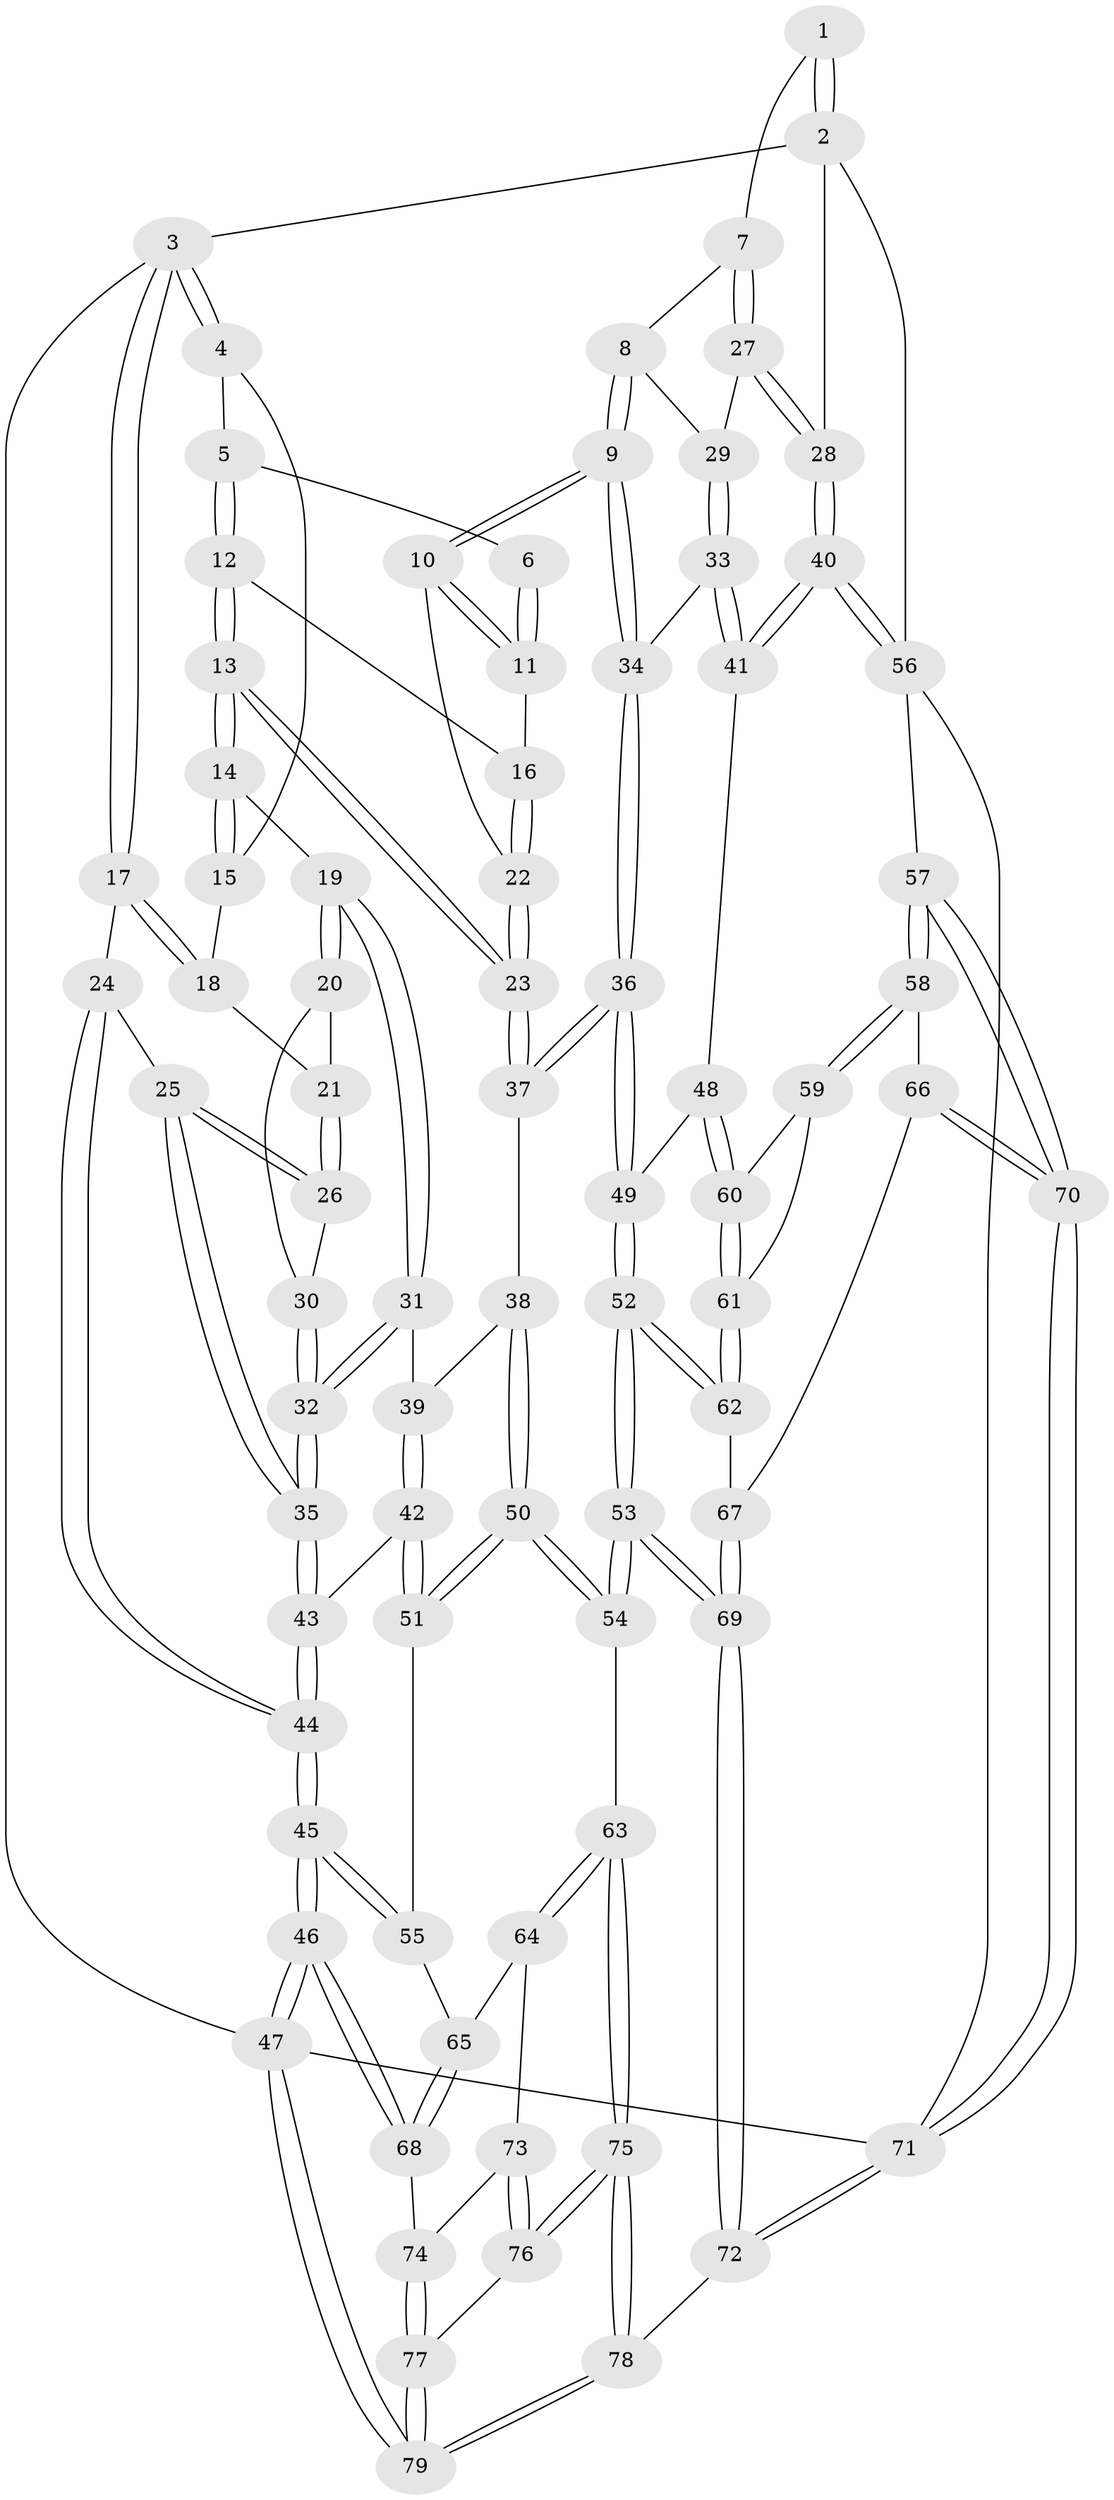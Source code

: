 // Generated by graph-tools (version 1.1) at 2025/51/03/09/25 03:51:02]
// undirected, 79 vertices, 194 edges
graph export_dot {
graph [start="1"]
  node [color=gray90,style=filled];
  1 [pos="+0.7803476558410112+0"];
  2 [pos="+1+0"];
  3 [pos="+0+0"];
  4 [pos="+0.27369596915023+0"];
  5 [pos="+0.35079510749060033+0"];
  6 [pos="+0.672091302997559+0"];
  7 [pos="+0.7907094732841651+0.1488282772343321"];
  8 [pos="+0.7427659816813938+0.20238707772496092"];
  9 [pos="+0.6880292958444152+0.22478996759463962"];
  10 [pos="+0.6654838286432558+0.2194261715619532"];
  11 [pos="+0.6367829656463961+0.025571012902615656"];
  12 [pos="+0.42022992830979505+0.05367377539306526"];
  13 [pos="+0.34603157708747784+0.27773401141068454"];
  14 [pos="+0.31125310630151565+0.2700187601579966"];
  15 [pos="+0.19491578367937257+0.011432137669963623"];
  16 [pos="+0.4898017128029737+0.09192550090138947"];
  17 [pos="+0+0.09838350714838555"];
  18 [pos="+0.18930205623244017+0.01686110670936572"];
  19 [pos="+0.297600150274022+0.27267453469051095"];
  20 [pos="+0.1890876065544141+0.25526965242004374"];
  21 [pos="+0.11566027619559559+0.12655731406684412"];
  22 [pos="+0.6147136666925757+0.23297018204116132"];
  23 [pos="+0.4419760312584432+0.36819206896736323"];
  24 [pos="+0+0.16721072035465423"];
  25 [pos="+0+0.19856025100176178"];
  26 [pos="+0+0.19894593415189937"];
  27 [pos="+1+0.061446311602055374"];
  28 [pos="+1+0.023604552880623703"];
  29 [pos="+0.9076009333405223+0.2897606861284503"];
  30 [pos="+0.10238515789030202+0.2934471850560948"];
  31 [pos="+0.166192955862003+0.42073552751477183"];
  32 [pos="+0.09997247498382274+0.43403771937150804"];
  33 [pos="+0.8823977080123683+0.4427226607013939"];
  34 [pos="+0.706052979689749+0.2722648940660166"];
  35 [pos="+0.09116736175552967+0.44324866129727486"];
  36 [pos="+0.6931891029159604+0.514515192332357"];
  37 [pos="+0.44333000893756613+0.388004509496725"];
  38 [pos="+0.4115854251652016+0.45999897102251136"];
  39 [pos="+0.2546179658783497+0.4737247592324069"];
  40 [pos="+1+0.6006686947601088"];
  41 [pos="+0.8930702431758052+0.49046108818087897"];
  42 [pos="+0.16973032777451105+0.5861376793508889"];
  43 [pos="+0.08926476275457955+0.44581774040748384"];
  44 [pos="+0+0.5445967451562439"];
  45 [pos="+0+0.6661355365385446"];
  46 [pos="+0+0.7109083653033385"];
  47 [pos="+0+1"];
  48 [pos="+0.7242291405157614+0.5438303182534212"];
  49 [pos="+0.717303246417582+0.5433478775532664"];
  50 [pos="+0.4038752094391568+0.6018179600730791"];
  51 [pos="+0.172529732515813+0.6065953898342041"];
  52 [pos="+0.539589706243162+0.7517733886925527"];
  53 [pos="+0.5378381571377147+0.7530931997874799"];
  54 [pos="+0.4389173203242893+0.6899917857487062"];
  55 [pos="+0.16029652686307003+0.6260802285644604"];
  56 [pos="+1+0.6411282823588642"];
  57 [pos="+1+0.6938463709111609"];
  58 [pos="+0.8320876888604913+0.7114469913348789"];
  59 [pos="+0.8282079724785489+0.7093047385080169"];
  60 [pos="+0.7561756023584614+0.613394639998647"];
  61 [pos="+0.7500374142812929+0.7324439214024879"];
  62 [pos="+0.7404798550620958+0.7427455511658663"];
  63 [pos="+0.2608961722925351+0.7957142093405769"];
  64 [pos="+0.19519552371068882+0.7670646520540301"];
  65 [pos="+0.18501499425346168+0.7500218608884983"];
  66 [pos="+0.7967640313323129+0.8082273669544936"];
  67 [pos="+0.79394755764667+0.8073784798277189"];
  68 [pos="+0+0.7121973615832783"];
  69 [pos="+0.5592741299813826+0.8639138479046753"];
  70 [pos="+0.8722014345355827+0.893601440101185"];
  71 [pos="+0.7840206503125979+1"];
  72 [pos="+0.5632351074369564+1"];
  73 [pos="+0.1045195507843782+0.8444400901182195"];
  74 [pos="+0.06685024621456963+0.8458966907731925"];
  75 [pos="+0.2796446965557496+1"];
  76 [pos="+0.12807904711303053+0.8928964687679118"];
  77 [pos="+0.05072067134155183+1"];
  78 [pos="+0.322821179158375+1"];
  79 [pos="+0+1"];
  1 -- 2;
  1 -- 2;
  1 -- 7;
  2 -- 3;
  2 -- 28;
  2 -- 56;
  3 -- 4;
  3 -- 4;
  3 -- 17;
  3 -- 17;
  3 -- 47;
  4 -- 5;
  4 -- 15;
  5 -- 6;
  5 -- 12;
  5 -- 12;
  6 -- 11;
  6 -- 11;
  7 -- 8;
  7 -- 27;
  7 -- 27;
  8 -- 9;
  8 -- 9;
  8 -- 29;
  9 -- 10;
  9 -- 10;
  9 -- 34;
  9 -- 34;
  10 -- 11;
  10 -- 11;
  10 -- 22;
  11 -- 16;
  12 -- 13;
  12 -- 13;
  12 -- 16;
  13 -- 14;
  13 -- 14;
  13 -- 23;
  13 -- 23;
  14 -- 15;
  14 -- 15;
  14 -- 19;
  15 -- 18;
  16 -- 22;
  16 -- 22;
  17 -- 18;
  17 -- 18;
  17 -- 24;
  18 -- 21;
  19 -- 20;
  19 -- 20;
  19 -- 31;
  19 -- 31;
  20 -- 21;
  20 -- 30;
  21 -- 26;
  21 -- 26;
  22 -- 23;
  22 -- 23;
  23 -- 37;
  23 -- 37;
  24 -- 25;
  24 -- 44;
  24 -- 44;
  25 -- 26;
  25 -- 26;
  25 -- 35;
  25 -- 35;
  26 -- 30;
  27 -- 28;
  27 -- 28;
  27 -- 29;
  28 -- 40;
  28 -- 40;
  29 -- 33;
  29 -- 33;
  30 -- 32;
  30 -- 32;
  31 -- 32;
  31 -- 32;
  31 -- 39;
  32 -- 35;
  32 -- 35;
  33 -- 34;
  33 -- 41;
  33 -- 41;
  34 -- 36;
  34 -- 36;
  35 -- 43;
  35 -- 43;
  36 -- 37;
  36 -- 37;
  36 -- 49;
  36 -- 49;
  37 -- 38;
  38 -- 39;
  38 -- 50;
  38 -- 50;
  39 -- 42;
  39 -- 42;
  40 -- 41;
  40 -- 41;
  40 -- 56;
  40 -- 56;
  41 -- 48;
  42 -- 43;
  42 -- 51;
  42 -- 51;
  43 -- 44;
  43 -- 44;
  44 -- 45;
  44 -- 45;
  45 -- 46;
  45 -- 46;
  45 -- 55;
  45 -- 55;
  46 -- 47;
  46 -- 47;
  46 -- 68;
  46 -- 68;
  47 -- 79;
  47 -- 79;
  47 -- 71;
  48 -- 49;
  48 -- 60;
  48 -- 60;
  49 -- 52;
  49 -- 52;
  50 -- 51;
  50 -- 51;
  50 -- 54;
  50 -- 54;
  51 -- 55;
  52 -- 53;
  52 -- 53;
  52 -- 62;
  52 -- 62;
  53 -- 54;
  53 -- 54;
  53 -- 69;
  53 -- 69;
  54 -- 63;
  55 -- 65;
  56 -- 57;
  56 -- 71;
  57 -- 58;
  57 -- 58;
  57 -- 70;
  57 -- 70;
  58 -- 59;
  58 -- 59;
  58 -- 66;
  59 -- 60;
  59 -- 61;
  60 -- 61;
  60 -- 61;
  61 -- 62;
  61 -- 62;
  62 -- 67;
  63 -- 64;
  63 -- 64;
  63 -- 75;
  63 -- 75;
  64 -- 65;
  64 -- 73;
  65 -- 68;
  65 -- 68;
  66 -- 67;
  66 -- 70;
  66 -- 70;
  67 -- 69;
  67 -- 69;
  68 -- 74;
  69 -- 72;
  69 -- 72;
  70 -- 71;
  70 -- 71;
  71 -- 72;
  71 -- 72;
  72 -- 78;
  73 -- 74;
  73 -- 76;
  73 -- 76;
  74 -- 77;
  74 -- 77;
  75 -- 76;
  75 -- 76;
  75 -- 78;
  75 -- 78;
  76 -- 77;
  77 -- 79;
  77 -- 79;
  78 -- 79;
  78 -- 79;
}
